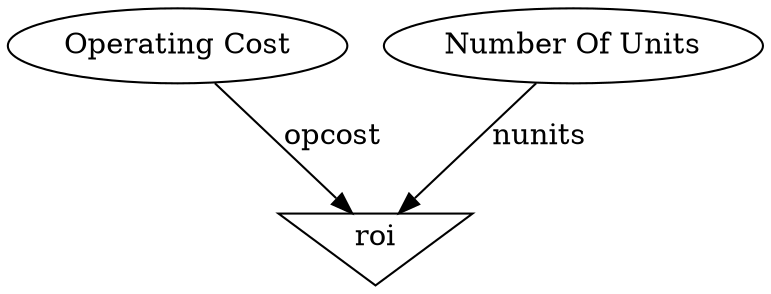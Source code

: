 digraph G {
"Operating Cost";
"Number Of Units";
roi [shape=invtriangle];
"Number Of Units" -> roi  [label=nunits];
"Operating Cost" -> roi  [label=opcost];
}
